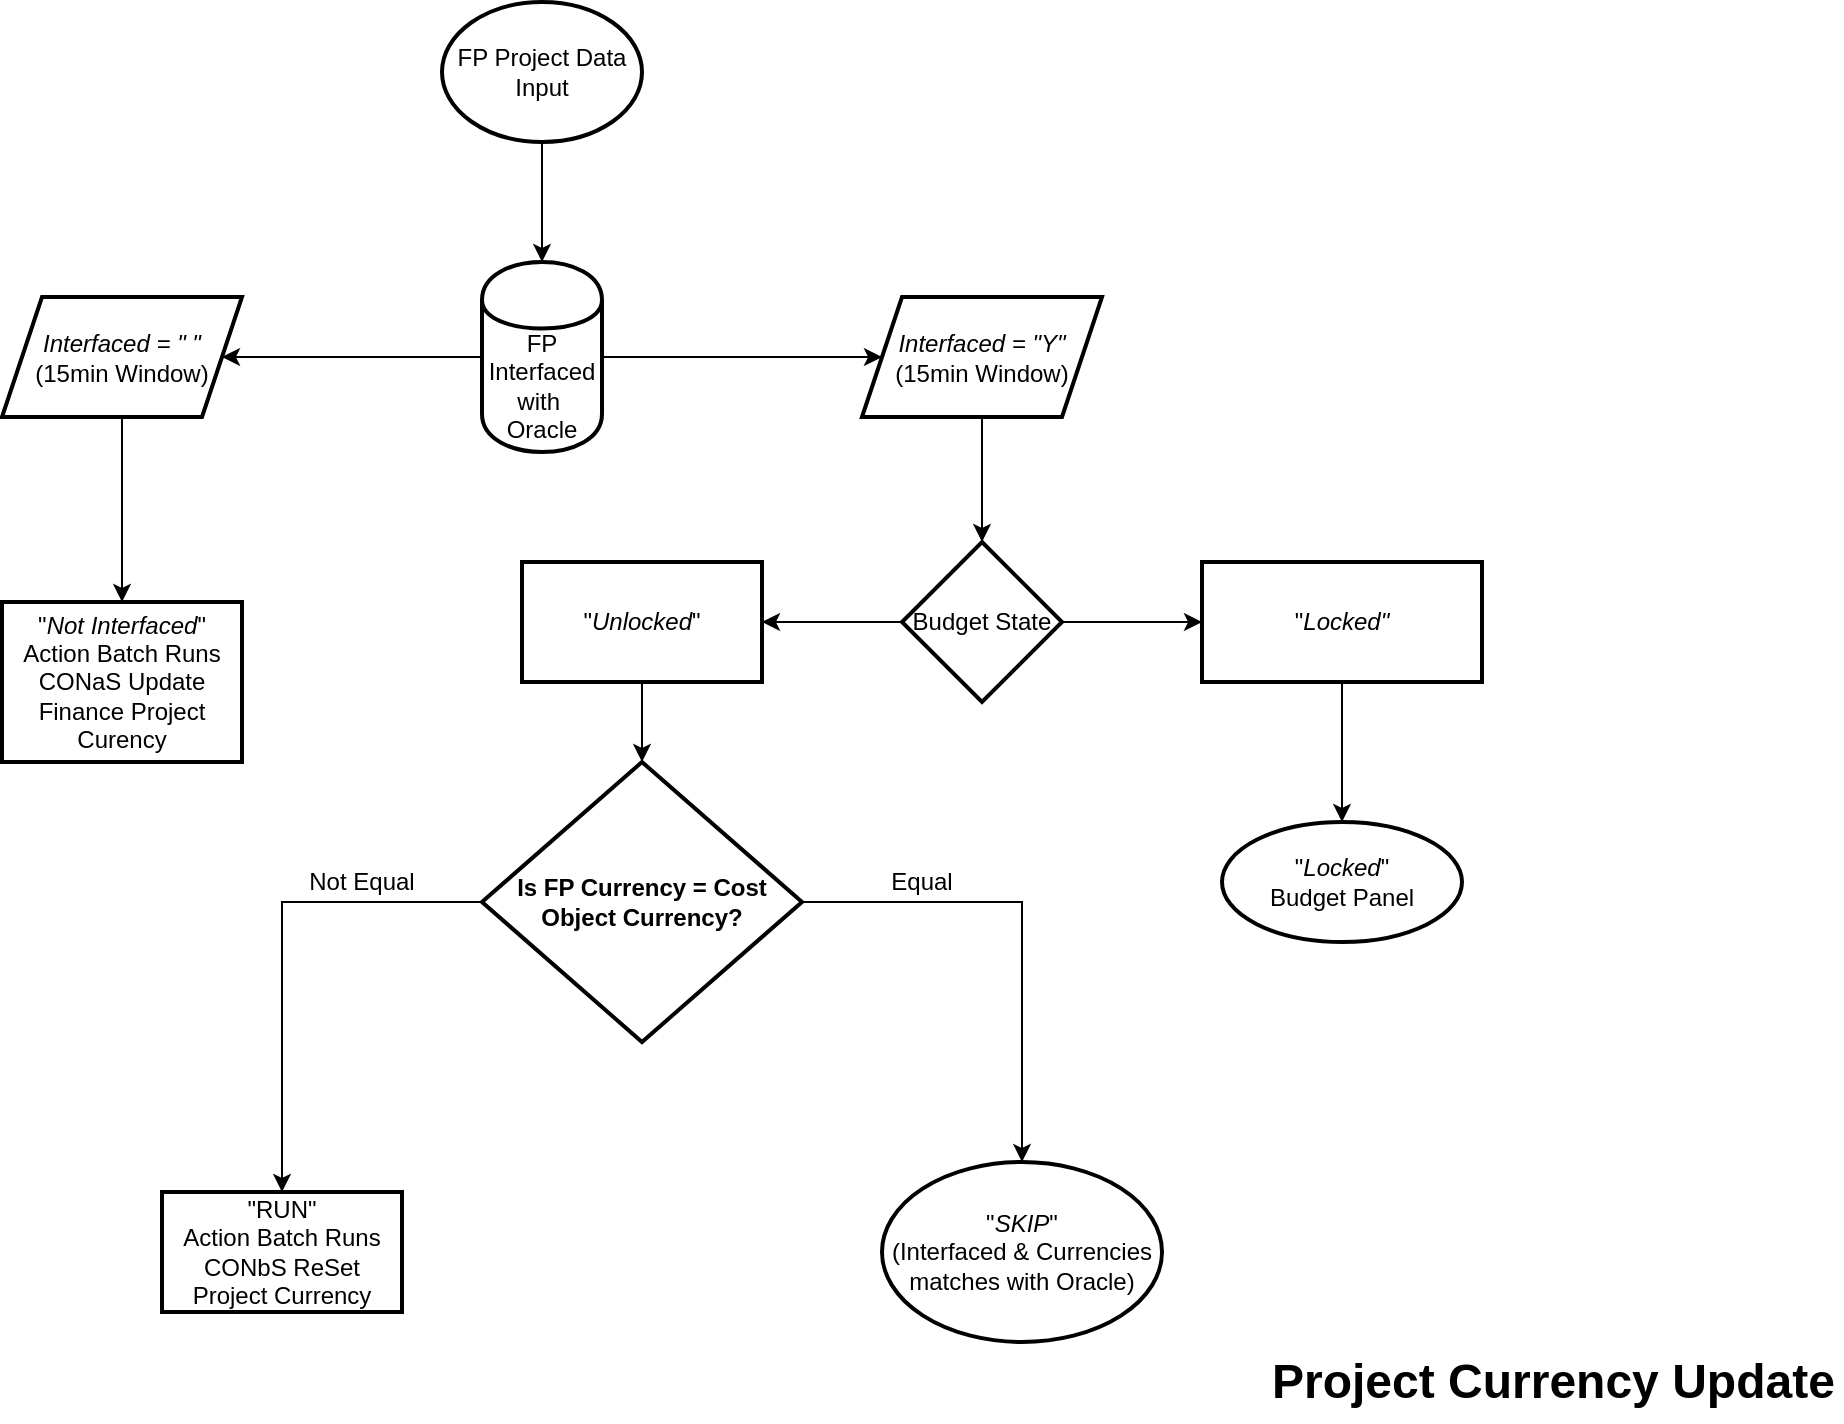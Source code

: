 <mxfile version="14.7.1" type="github"><diagram id="wRrcC3_TMfWxv9XkhM4f" name="Page-1"><mxGraphModel dx="1480" dy="829" grid="1" gridSize="10" guides="1" tooltips="1" connect="1" arrows="1" fold="1" page="1" pageScale="1" pageWidth="1100" pageHeight="850" math="0" shadow="0"><root><mxCell id="0"/><mxCell id="1" parent="0"/><mxCell id="fgs2WRU4zUcFsal3u9sZ-4" value="" style="edgeStyle=orthogonalEdgeStyle;rounded=0;orthogonalLoop=1;jettySize=auto;html=1;" edge="1" parent="1" source="fgs2WRU4zUcFsal3u9sZ-1" target="fgs2WRU4zUcFsal3u9sZ-3"><mxGeometry relative="1" as="geometry"/></mxCell><mxCell id="fgs2WRU4zUcFsal3u9sZ-1" value="FP Project Data Input" style="strokeWidth=2;html=1;shape=mxgraph.flowchart.start_1;whiteSpace=wrap;" vertex="1" parent="1"><mxGeometry x="370" y="30" width="100" height="70" as="geometry"/></mxCell><mxCell id="fgs2WRU4zUcFsal3u9sZ-40" value="" style="edgeStyle=orthogonalEdgeStyle;rounded=0;orthogonalLoop=1;jettySize=auto;html=1;" edge="1" parent="1" source="fgs2WRU4zUcFsal3u9sZ-3" target="fgs2WRU4zUcFsal3u9sZ-5"><mxGeometry relative="1" as="geometry"/></mxCell><mxCell id="fgs2WRU4zUcFsal3u9sZ-56" value="" style="edgeStyle=orthogonalEdgeStyle;rounded=0;orthogonalLoop=1;jettySize=auto;html=1;" edge="1" parent="1" source="fgs2WRU4zUcFsal3u9sZ-3" target="fgs2WRU4zUcFsal3u9sZ-54"><mxGeometry relative="1" as="geometry"/></mxCell><mxCell id="fgs2WRU4zUcFsal3u9sZ-3" value="FP Interfaced&lt;br&gt;with&amp;nbsp;&lt;br&gt;Oracle&lt;br&gt;" style="shape=cylinder;whiteSpace=wrap;html=1;boundedLbl=1;backgroundOutline=1;strokeWidth=2;" vertex="1" parent="1"><mxGeometry x="390" y="160" width="60" height="95" as="geometry"/></mxCell><mxCell id="fgs2WRU4zUcFsal3u9sZ-8" value="" style="edgeStyle=orthogonalEdgeStyle;rounded=0;orthogonalLoop=1;jettySize=auto;html=1;" edge="1" parent="1" source="fgs2WRU4zUcFsal3u9sZ-5" target="fgs2WRU4zUcFsal3u9sZ-7"><mxGeometry relative="1" as="geometry"/></mxCell><mxCell id="fgs2WRU4zUcFsal3u9sZ-5" value="&lt;i&gt;Interfaced = &quot; &quot;&lt;/i&gt;&lt;br&gt;(15min Window)" style="shape=parallelogram;perimeter=parallelogramPerimeter;whiteSpace=wrap;html=1;fixedSize=1;strokeWidth=2;" vertex="1" parent="1"><mxGeometry x="150" y="177.5" width="120" height="60" as="geometry"/></mxCell><mxCell id="fgs2WRU4zUcFsal3u9sZ-7" value="&quot;&lt;i&gt;Not Interfaced&lt;/i&gt;&quot;&lt;br&gt;Action Batch Runs&lt;br&gt;CONaS Update Finance Project Curency" style="whiteSpace=wrap;html=1;strokeWidth=2;" vertex="1" parent="1"><mxGeometry x="150" y="330" width="120" height="80" as="geometry"/></mxCell><mxCell id="fgs2WRU4zUcFsal3u9sZ-14" value="" style="edgeStyle=orthogonalEdgeStyle;rounded=0;orthogonalLoop=1;jettySize=auto;html=1;startArrow=none;" edge="1" parent="1" source="fgs2WRU4zUcFsal3u9sZ-9" target="fgs2WRU4zUcFsal3u9sZ-13"><mxGeometry relative="1" as="geometry"><mxPoint x="650" y="340" as="sourcePoint"/></mxGeometry></mxCell><mxCell id="fgs2WRU4zUcFsal3u9sZ-36" value="" style="edgeStyle=orthogonalEdgeStyle;rounded=0;orthogonalLoop=1;jettySize=auto;html=1;" edge="1" parent="1" source="fgs2WRU4zUcFsal3u9sZ-11" target="fgs2WRU4zUcFsal3u9sZ-35"><mxGeometry relative="1" as="geometry"/></mxCell><mxCell id="fgs2WRU4zUcFsal3u9sZ-11" value="&quot;&lt;i&gt;Locked&quot;&lt;/i&gt;" style="whiteSpace=wrap;html=1;strokeWidth=2;" vertex="1" parent="1"><mxGeometry x="750" y="310" width="140" height="60" as="geometry"/></mxCell><mxCell id="fgs2WRU4zUcFsal3u9sZ-46" value="" style="edgeStyle=orthogonalEdgeStyle;rounded=0;orthogonalLoop=1;jettySize=auto;html=1;" edge="1" parent="1" source="fgs2WRU4zUcFsal3u9sZ-13" target="fgs2WRU4zUcFsal3u9sZ-30"><mxGeometry relative="1" as="geometry"/></mxCell><mxCell id="fgs2WRU4zUcFsal3u9sZ-13" value="&quot;&lt;i&gt;Unlocked&lt;/i&gt;&quot;" style="whiteSpace=wrap;html=1;strokeWidth=2;" vertex="1" parent="1"><mxGeometry x="410" y="310" width="120" height="60" as="geometry"/></mxCell><mxCell id="fgs2WRU4zUcFsal3u9sZ-47" value="" style="edgeStyle=orthogonalEdgeStyle;rounded=0;orthogonalLoop=1;jettySize=auto;html=1;" edge="1" parent="1" source="fgs2WRU4zUcFsal3u9sZ-30" target="fgs2WRU4zUcFsal3u9sZ-34"><mxGeometry relative="1" as="geometry"/></mxCell><mxCell id="fgs2WRU4zUcFsal3u9sZ-48" value="" style="edgeStyle=orthogonalEdgeStyle;rounded=0;orthogonalLoop=1;jettySize=auto;html=1;" edge="1" parent="1" source="fgs2WRU4zUcFsal3u9sZ-30" target="fgs2WRU4zUcFsal3u9sZ-31"><mxGeometry relative="1" as="geometry"/></mxCell><mxCell id="fgs2WRU4zUcFsal3u9sZ-30" value="&lt;b&gt;Is FP Currency = Cost Object Currency?&lt;/b&gt;" style="rhombus;whiteSpace=wrap;html=1;strokeWidth=2;" vertex="1" parent="1"><mxGeometry x="390" y="410" width="160" height="140" as="geometry"/></mxCell><mxCell id="fgs2WRU4zUcFsal3u9sZ-31" value="&quot;&lt;i&gt;SKIP&lt;/i&gt;&quot;&lt;br&gt;(Interfaced &amp;amp; Currencies matches with Oracle)" style="ellipse;whiteSpace=wrap;html=1;strokeWidth=2;" vertex="1" parent="1"><mxGeometry x="590" y="610" width="140" height="90" as="geometry"/></mxCell><mxCell id="fgs2WRU4zUcFsal3u9sZ-34" value="&quot;RUN&quot;&lt;br&gt;Action Batch Runs&lt;br&gt;CONbS ReSet Project Currency" style="whiteSpace=wrap;html=1;strokeWidth=2;" vertex="1" parent="1"><mxGeometry x="230" y="625" width="120" height="60" as="geometry"/></mxCell><mxCell id="fgs2WRU4zUcFsal3u9sZ-35" value="&quot;&lt;i&gt;Locked&lt;/i&gt;&quot;&lt;br&gt;Budget Panel" style="ellipse;whiteSpace=wrap;html=1;strokeWidth=2;" vertex="1" parent="1"><mxGeometry x="760" y="440" width="120" height="60" as="geometry"/></mxCell><mxCell id="fgs2WRU4zUcFsal3u9sZ-44" value="" style="edgeStyle=orthogonalEdgeStyle;rounded=0;orthogonalLoop=1;jettySize=auto;html=1;" edge="1" parent="1" source="fgs2WRU4zUcFsal3u9sZ-9" target="fgs2WRU4zUcFsal3u9sZ-11"><mxGeometry relative="1" as="geometry"/></mxCell><mxCell id="fgs2WRU4zUcFsal3u9sZ-9" value="Budget State" style="rhombus;whiteSpace=wrap;html=1;strokeWidth=2;" vertex="1" parent="1"><mxGeometry x="600" y="300" width="80" height="80" as="geometry"/></mxCell><mxCell id="fgs2WRU4zUcFsal3u9sZ-51" value="Not Equal" style="text;html=1;strokeColor=none;fillColor=none;align=center;verticalAlign=middle;whiteSpace=wrap;rounded=0;" vertex="1" parent="1"><mxGeometry x="300" y="460" width="60" height="20" as="geometry"/></mxCell><mxCell id="fgs2WRU4zUcFsal3u9sZ-52" value="Equal" style="text;html=1;strokeColor=none;fillColor=none;align=center;verticalAlign=middle;whiteSpace=wrap;rounded=0;" vertex="1" parent="1"><mxGeometry x="580" y="460" width="60" height="20" as="geometry"/></mxCell><mxCell id="fgs2WRU4zUcFsal3u9sZ-53" value="&lt;h1&gt;Project Currency Update&lt;/h1&gt;" style="text;html=1;strokeColor=none;fillColor=none;spacing=5;spacingTop=-20;whiteSpace=wrap;overflow=hidden;rounded=0;" vertex="1" parent="1"><mxGeometry x="780" y="700" width="290" height="40" as="geometry"/></mxCell><mxCell id="fgs2WRU4zUcFsal3u9sZ-57" value="" style="edgeStyle=orthogonalEdgeStyle;rounded=0;orthogonalLoop=1;jettySize=auto;html=1;" edge="1" parent="1" source="fgs2WRU4zUcFsal3u9sZ-54" target="fgs2WRU4zUcFsal3u9sZ-9"><mxGeometry relative="1" as="geometry"/></mxCell><mxCell id="fgs2WRU4zUcFsal3u9sZ-54" value="&lt;i&gt;Interfaced = &quot;Y&quot;&lt;/i&gt;&lt;br&gt;(15min Window)" style="shape=parallelogram;perimeter=parallelogramPerimeter;whiteSpace=wrap;html=1;fixedSize=1;strokeWidth=2;" vertex="1" parent="1"><mxGeometry x="580" y="177.5" width="120" height="60" as="geometry"/></mxCell></root></mxGraphModel></diagram></mxfile>
